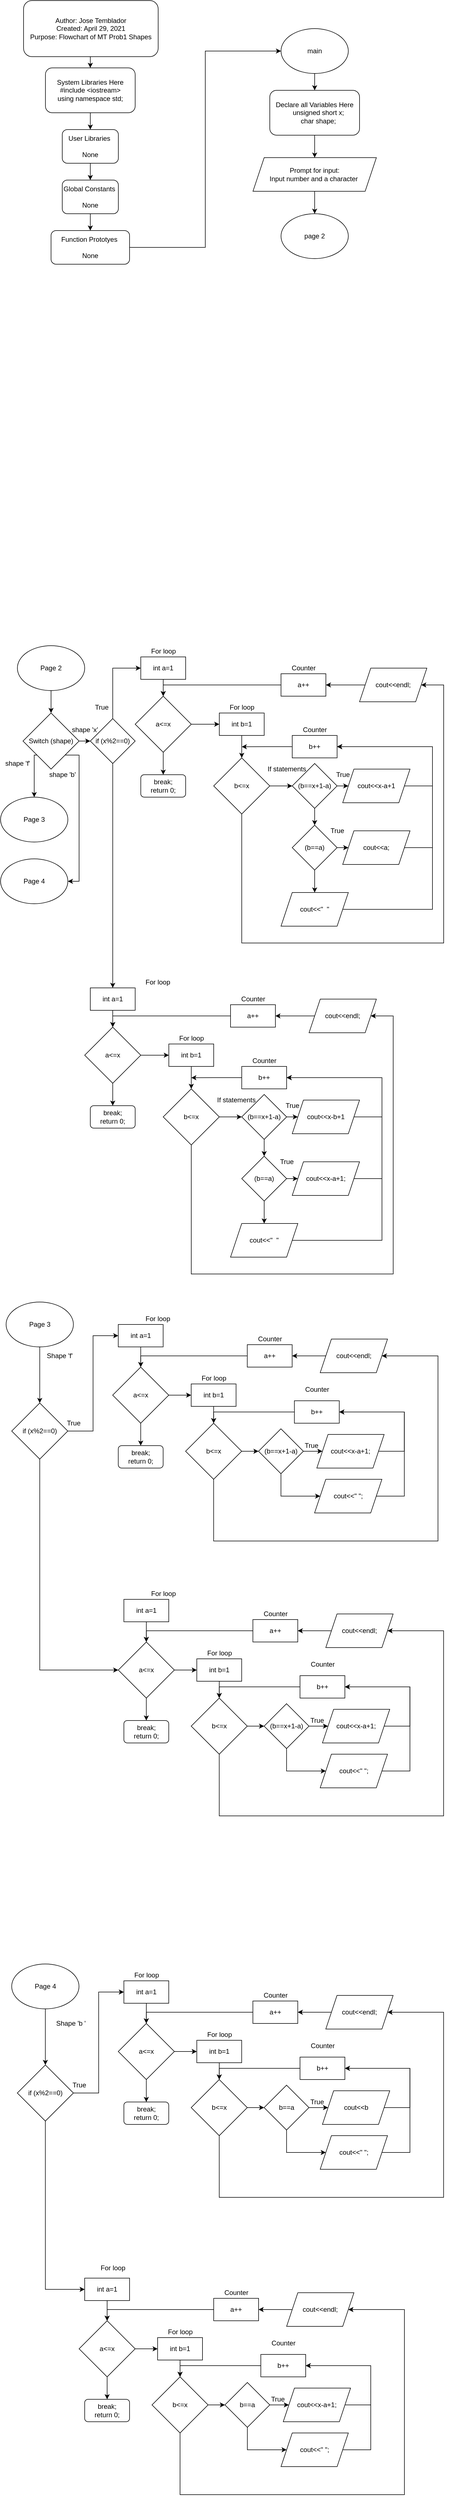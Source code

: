 <mxfile version="14.6.7" type="device"><diagram id="hoqXHPo1cnAXCqFrKab5" name="Page-1"><mxGraphModel dx="786" dy="477" grid="1" gridSize="10" guides="1" tooltips="1" connect="1" arrows="1" fold="1" page="1" pageScale="1" pageWidth="827" pageHeight="1169" math="0" shadow="0"><root><mxCell id="0"/><mxCell id="1" parent="0"/><mxCell id="6Ceh4C2qdClqoNmzlvY3-9" style="edgeStyle=orthogonalEdgeStyle;rounded=0;orthogonalLoop=1;jettySize=auto;html=1;exitX=0.5;exitY=1;exitDx=0;exitDy=0;entryX=0.5;entryY=0;entryDx=0;entryDy=0;" parent="1" source="6Ceh4C2qdClqoNmzlvY3-1" target="6Ceh4C2qdClqoNmzlvY3-2" edge="1"><mxGeometry relative="1" as="geometry"/></mxCell><mxCell id="6Ceh4C2qdClqoNmzlvY3-1" value="Author: Jose Temblador&lt;br&gt;Created: April 29, 2021&lt;br&gt;Purpose: Flowchart of MT Prob1 Shapes" style="rounded=1;whiteSpace=wrap;html=1;" parent="1" vertex="1"><mxGeometry x="51" y="40" width="240" height="100" as="geometry"/></mxCell><mxCell id="6Ceh4C2qdClqoNmzlvY3-10" style="edgeStyle=orthogonalEdgeStyle;rounded=0;orthogonalLoop=1;jettySize=auto;html=1;exitX=0.5;exitY=1;exitDx=0;exitDy=0;entryX=0.5;entryY=0;entryDx=0;entryDy=0;" parent="1" source="6Ceh4C2qdClqoNmzlvY3-2" target="6Ceh4C2qdClqoNmzlvY3-4" edge="1"><mxGeometry relative="1" as="geometry"/></mxCell><mxCell id="6Ceh4C2qdClqoNmzlvY3-2" value="&lt;div&gt;System Libraries Here&lt;/div&gt;&lt;div&gt;#include &amp;lt;iostream&amp;gt;&lt;/div&gt;&lt;div&gt;using namespace std;&lt;/div&gt;" style="rounded=1;whiteSpace=wrap;html=1;" parent="1" vertex="1"><mxGeometry x="90" y="160" width="160" height="80" as="geometry"/></mxCell><mxCell id="6Ceh4C2qdClqoNmzlvY3-11" style="edgeStyle=orthogonalEdgeStyle;rounded=0;orthogonalLoop=1;jettySize=auto;html=1;exitX=0.5;exitY=1;exitDx=0;exitDy=0;entryX=0.5;entryY=0;entryDx=0;entryDy=0;" parent="1" source="6Ceh4C2qdClqoNmzlvY3-4" target="6Ceh4C2qdClqoNmzlvY3-5" edge="1"><mxGeometry relative="1" as="geometry"/></mxCell><mxCell id="6Ceh4C2qdClqoNmzlvY3-4" value="&lt;div&gt;User Libraries&amp;nbsp;&lt;/div&gt;&lt;div&gt;&lt;br&gt;&lt;/div&gt;&lt;div&gt;None&lt;/div&gt;" style="rounded=1;whiteSpace=wrap;html=1;" parent="1" vertex="1"><mxGeometry x="120" y="270" width="100" height="60" as="geometry"/></mxCell><mxCell id="6Ceh4C2qdClqoNmzlvY3-12" style="edgeStyle=orthogonalEdgeStyle;rounded=0;orthogonalLoop=1;jettySize=auto;html=1;exitX=0.5;exitY=1;exitDx=0;exitDy=0;entryX=0.5;entryY=0;entryDx=0;entryDy=0;" parent="1" source="6Ceh4C2qdClqoNmzlvY3-5" target="6Ceh4C2qdClqoNmzlvY3-6" edge="1"><mxGeometry relative="1" as="geometry"/></mxCell><mxCell id="6Ceh4C2qdClqoNmzlvY3-5" value="&lt;div&gt;Global Constants&amp;nbsp;&lt;/div&gt;&lt;div&gt;&lt;br&gt;&lt;/div&gt;&lt;div&gt;None&lt;/div&gt;" style="rounded=1;whiteSpace=wrap;html=1;" parent="1" vertex="1"><mxGeometry x="120" y="360" width="100" height="60" as="geometry"/></mxCell><mxCell id="6Ceh4C2qdClqoNmzlvY3-13" style="edgeStyle=orthogonalEdgeStyle;rounded=0;orthogonalLoop=1;jettySize=auto;html=1;exitX=1;exitY=0.5;exitDx=0;exitDy=0;entryX=0;entryY=0.5;entryDx=0;entryDy=0;" parent="1" source="6Ceh4C2qdClqoNmzlvY3-6" target="6Ceh4C2qdClqoNmzlvY3-7" edge="1"><mxGeometry relative="1" as="geometry"/></mxCell><mxCell id="6Ceh4C2qdClqoNmzlvY3-6" value="&lt;div&gt;Function Prototyes&amp;nbsp;&lt;/div&gt;&lt;div&gt;&lt;br&gt;&lt;/div&gt;&lt;div&gt;None&lt;/div&gt;" style="rounded=1;whiteSpace=wrap;html=1;" parent="1" vertex="1"><mxGeometry x="100" y="450" width="140" height="60" as="geometry"/></mxCell><mxCell id="6Ceh4C2qdClqoNmzlvY3-14" style="edgeStyle=orthogonalEdgeStyle;rounded=0;orthogonalLoop=1;jettySize=auto;html=1;exitX=0.5;exitY=1;exitDx=0;exitDy=0;entryX=0.5;entryY=0;entryDx=0;entryDy=0;" parent="1" source="6Ceh4C2qdClqoNmzlvY3-7" target="6Ceh4C2qdClqoNmzlvY3-8" edge="1"><mxGeometry relative="1" as="geometry"/></mxCell><mxCell id="6Ceh4C2qdClqoNmzlvY3-7" value="main" style="ellipse;whiteSpace=wrap;html=1;" parent="1" vertex="1"><mxGeometry x="510" y="90" width="120" height="80" as="geometry"/></mxCell><mxCell id="6Ceh4C2qdClqoNmzlvY3-17" style="edgeStyle=orthogonalEdgeStyle;rounded=0;orthogonalLoop=1;jettySize=auto;html=1;exitX=0.5;exitY=1;exitDx=0;exitDy=0;" parent="1" source="6Ceh4C2qdClqoNmzlvY3-8" target="6Ceh4C2qdClqoNmzlvY3-15" edge="1"><mxGeometry relative="1" as="geometry"/></mxCell><mxCell id="6Ceh4C2qdClqoNmzlvY3-8" value="&lt;div&gt;Declare all Variables Here&lt;/div&gt;&lt;div&gt;&amp;nbsp; &amp;nbsp; unsigned short x;&lt;/div&gt;&lt;div&gt;&amp;nbsp; &amp;nbsp; char shape;&lt;/div&gt;" style="rounded=1;whiteSpace=wrap;html=1;" parent="1" vertex="1"><mxGeometry x="490" y="200" width="160" height="80" as="geometry"/></mxCell><mxCell id="6Ceh4C2qdClqoNmzlvY3-18" style="edgeStyle=orthogonalEdgeStyle;rounded=0;orthogonalLoop=1;jettySize=auto;html=1;exitX=0.5;exitY=1;exitDx=0;exitDy=0;" parent="1" source="6Ceh4C2qdClqoNmzlvY3-15" target="6Ceh4C2qdClqoNmzlvY3-16" edge="1"><mxGeometry relative="1" as="geometry"/></mxCell><mxCell id="6Ceh4C2qdClqoNmzlvY3-15" value="Prompt for input:&lt;br&gt;Input number and a character&amp;nbsp;" style="shape=parallelogram;perimeter=parallelogramPerimeter;whiteSpace=wrap;html=1;fixedSize=1;" parent="1" vertex="1"><mxGeometry x="460" y="320" width="220" height="60" as="geometry"/></mxCell><mxCell id="6Ceh4C2qdClqoNmzlvY3-16" value="page 2" style="ellipse;whiteSpace=wrap;html=1;" parent="1" vertex="1"><mxGeometry x="510" y="420" width="120" height="80" as="geometry"/></mxCell><mxCell id="6Ceh4C2qdClqoNmzlvY3-21" style="edgeStyle=orthogonalEdgeStyle;rounded=0;orthogonalLoop=1;jettySize=auto;html=1;exitX=0.5;exitY=1;exitDx=0;exitDy=0;entryX=0.5;entryY=0;entryDx=0;entryDy=0;" parent="1" source="6Ceh4C2qdClqoNmzlvY3-19" target="6Ceh4C2qdClqoNmzlvY3-20" edge="1"><mxGeometry relative="1" as="geometry"/></mxCell><mxCell id="6Ceh4C2qdClqoNmzlvY3-19" value="Page 2" style="ellipse;whiteSpace=wrap;html=1;" parent="1" vertex="1"><mxGeometry x="40" y="1190" width="120" height="80" as="geometry"/></mxCell><mxCell id="yAUQ7xIp9aDUa1UIVJfv-2" style="edgeStyle=orthogonalEdgeStyle;rounded=0;orthogonalLoop=1;jettySize=auto;html=1;exitX=0;exitY=1;exitDx=0;exitDy=0;entryX=0.5;entryY=0;entryDx=0;entryDy=0;" parent="1" source="6Ceh4C2qdClqoNmzlvY3-20" target="yAUQ7xIp9aDUa1UIVJfv-1" edge="1"><mxGeometry relative="1" as="geometry"><Array as="points"><mxPoint x="70" y="1385"/></Array></mxGeometry></mxCell><mxCell id="yAUQ7xIp9aDUa1UIVJfv-3" style="edgeStyle=orthogonalEdgeStyle;rounded=0;orthogonalLoop=1;jettySize=auto;html=1;exitX=1;exitY=1;exitDx=0;exitDy=0;entryX=1;entryY=0.5;entryDx=0;entryDy=0;" parent="1" source="6Ceh4C2qdClqoNmzlvY3-20" target="6Ceh4C2qdClqoNmzlvY3-105" edge="1"><mxGeometry relative="1" as="geometry"><Array as="points"><mxPoint x="150" y="1385"/><mxPoint x="150" y="1610"/></Array></mxGeometry></mxCell><mxCell id="yAUQ7xIp9aDUa1UIVJfv-6" style="edgeStyle=orthogonalEdgeStyle;rounded=0;orthogonalLoop=1;jettySize=auto;html=1;exitX=1;exitY=0.5;exitDx=0;exitDy=0;entryX=0;entryY=0.5;entryDx=0;entryDy=0;" parent="1" source="6Ceh4C2qdClqoNmzlvY3-20" target="yAUQ7xIp9aDUa1UIVJfv-4" edge="1"><mxGeometry relative="1" as="geometry"/></mxCell><mxCell id="6Ceh4C2qdClqoNmzlvY3-20" value="Switch (shape)" style="rhombus;whiteSpace=wrap;html=1;" parent="1" vertex="1"><mxGeometry x="50" y="1310" width="100" height="100" as="geometry"/></mxCell><mxCell id="6Ceh4C2qdClqoNmzlvY3-27" style="edgeStyle=orthogonalEdgeStyle;rounded=0;orthogonalLoop=1;jettySize=auto;html=1;exitX=0.5;exitY=1;exitDx=0;exitDy=0;entryX=0.5;entryY=0;entryDx=0;entryDy=0;" parent="1" source="6Ceh4C2qdClqoNmzlvY3-22" target="6Ceh4C2qdClqoNmzlvY3-24" edge="1"><mxGeometry relative="1" as="geometry"/></mxCell><mxCell id="6Ceh4C2qdClqoNmzlvY3-22" value="int a=1" style="rounded=0;whiteSpace=wrap;html=1;" parent="1" vertex="1"><mxGeometry x="260" y="1210" width="80" height="40" as="geometry"/></mxCell><mxCell id="6Ceh4C2qdClqoNmzlvY3-28" style="edgeStyle=orthogonalEdgeStyle;rounded=0;orthogonalLoop=1;jettySize=auto;html=1;exitX=1;exitY=0.5;exitDx=0;exitDy=0;entryX=0;entryY=0.5;entryDx=0;entryDy=0;" parent="1" source="6Ceh4C2qdClqoNmzlvY3-24" target="6Ceh4C2qdClqoNmzlvY3-25" edge="1"><mxGeometry relative="1" as="geometry"/></mxCell><mxCell id="6Ceh4C2qdClqoNmzlvY3-62" value="" style="edgeStyle=orthogonalEdgeStyle;rounded=0;orthogonalLoop=1;jettySize=auto;html=1;" parent="1" source="6Ceh4C2qdClqoNmzlvY3-24" target="6Ceh4C2qdClqoNmzlvY3-61" edge="1"><mxGeometry relative="1" as="geometry"/></mxCell><mxCell id="6Ceh4C2qdClqoNmzlvY3-24" value="a&amp;lt;=x" style="rhombus;whiteSpace=wrap;html=1;" parent="1" vertex="1"><mxGeometry x="250" y="1280" width="100" height="100" as="geometry"/></mxCell><mxCell id="6Ceh4C2qdClqoNmzlvY3-31" style="edgeStyle=orthogonalEdgeStyle;rounded=0;orthogonalLoop=1;jettySize=auto;html=1;exitX=0.5;exitY=1;exitDx=0;exitDy=0;entryX=0.5;entryY=0;entryDx=0;entryDy=0;" parent="1" source="6Ceh4C2qdClqoNmzlvY3-25" target="6Ceh4C2qdClqoNmzlvY3-29" edge="1"><mxGeometry relative="1" as="geometry"/></mxCell><mxCell id="6Ceh4C2qdClqoNmzlvY3-25" value="int b=1" style="rounded=0;whiteSpace=wrap;html=1;" parent="1" vertex="1"><mxGeometry x="400" y="1310" width="80" height="40" as="geometry"/></mxCell><mxCell id="6Ceh4C2qdClqoNmzlvY3-32" style="edgeStyle=orthogonalEdgeStyle;rounded=0;orthogonalLoop=1;jettySize=auto;html=1;exitX=1;exitY=0.5;exitDx=0;exitDy=0;entryX=0;entryY=0.5;entryDx=0;entryDy=0;" parent="1" source="6Ceh4C2qdClqoNmzlvY3-29" target="6Ceh4C2qdClqoNmzlvY3-37" edge="1"><mxGeometry relative="1" as="geometry"><mxPoint x="560" y="1440" as="targetPoint"/></mxGeometry></mxCell><mxCell id="6Ceh4C2qdClqoNmzlvY3-58" style="edgeStyle=orthogonalEdgeStyle;rounded=0;orthogonalLoop=1;jettySize=auto;html=1;exitX=0.5;exitY=1;exitDx=0;exitDy=0;entryX=1;entryY=0.5;entryDx=0;entryDy=0;" parent="1" source="6Ceh4C2qdClqoNmzlvY3-29" target="6Ceh4C2qdClqoNmzlvY3-64" edge="1"><mxGeometry relative="1" as="geometry"><Array as="points"><mxPoint x="440" y="1720"/><mxPoint x="800" y="1720"/><mxPoint x="800" y="1260"/></Array></mxGeometry></mxCell><mxCell id="6Ceh4C2qdClqoNmzlvY3-29" value="b&amp;lt;=x" style="rhombus;whiteSpace=wrap;html=1;" parent="1" vertex="1"><mxGeometry x="390" y="1390" width="100" height="100" as="geometry"/></mxCell><mxCell id="6Ceh4C2qdClqoNmzlvY3-35" value="For loop" style="text;html=1;align=center;verticalAlign=middle;resizable=0;points=[];autosize=1;" parent="1" vertex="1"><mxGeometry x="270" y="1190" width="60" height="20" as="geometry"/></mxCell><mxCell id="6Ceh4C2qdClqoNmzlvY3-36" value="For loop" style="text;html=1;align=center;verticalAlign=middle;resizable=0;points=[];autosize=1;" parent="1" vertex="1"><mxGeometry x="410" y="1290" width="60" height="20" as="geometry"/></mxCell><mxCell id="6Ceh4C2qdClqoNmzlvY3-43" style="edgeStyle=orthogonalEdgeStyle;rounded=0;orthogonalLoop=1;jettySize=auto;html=1;exitX=1;exitY=0.5;exitDx=0;exitDy=0;entryX=0;entryY=0.5;entryDx=0;entryDy=0;" parent="1" source="6Ceh4C2qdClqoNmzlvY3-37" target="6Ceh4C2qdClqoNmzlvY3-40" edge="1"><mxGeometry relative="1" as="geometry"/></mxCell><mxCell id="6Ceh4C2qdClqoNmzlvY3-46" value="" style="edgeStyle=orthogonalEdgeStyle;rounded=0;orthogonalLoop=1;jettySize=auto;html=1;" parent="1" source="6Ceh4C2qdClqoNmzlvY3-37" target="6Ceh4C2qdClqoNmzlvY3-45" edge="1"><mxGeometry relative="1" as="geometry"/></mxCell><mxCell id="6Ceh4C2qdClqoNmzlvY3-37" value="(b==x+1-a)" style="rhombus;whiteSpace=wrap;html=1;" parent="1" vertex="1"><mxGeometry x="530" y="1400" width="80" height="80" as="geometry"/></mxCell><mxCell id="6Ceh4C2qdClqoNmzlvY3-42" style="edgeStyle=orthogonalEdgeStyle;rounded=0;orthogonalLoop=1;jettySize=auto;html=1;exitX=0;exitY=0.5;exitDx=0;exitDy=0;" parent="1" source="6Ceh4C2qdClqoNmzlvY3-39" edge="1"><mxGeometry relative="1" as="geometry"><mxPoint x="440" y="1370.176" as="targetPoint"/></mxGeometry></mxCell><mxCell id="6Ceh4C2qdClqoNmzlvY3-39" value="b++" style="rounded=0;whiteSpace=wrap;html=1;" parent="1" vertex="1"><mxGeometry x="530" y="1350" width="80" height="40" as="geometry"/></mxCell><mxCell id="6Ceh4C2qdClqoNmzlvY3-50" style="edgeStyle=orthogonalEdgeStyle;rounded=0;orthogonalLoop=1;jettySize=auto;html=1;exitX=1;exitY=0.5;exitDx=0;exitDy=0;" parent="1" source="6Ceh4C2qdClqoNmzlvY3-40" edge="1"><mxGeometry relative="1" as="geometry"><mxPoint x="610" y="1370" as="targetPoint"/><Array as="points"><mxPoint x="780" y="1440"/><mxPoint x="780" y="1370"/></Array></mxGeometry></mxCell><mxCell id="6Ceh4C2qdClqoNmzlvY3-40" value="cout&amp;lt;&amp;lt;x-a+1" style="shape=parallelogram;perimeter=parallelogramPerimeter;whiteSpace=wrap;html=1;fixedSize=1;" parent="1" vertex="1"><mxGeometry x="620" y="1410" width="120" height="60" as="geometry"/></mxCell><mxCell id="6Ceh4C2qdClqoNmzlvY3-44" value="True" style="text;html=1;align=center;verticalAlign=middle;resizable=0;points=[];autosize=1;" parent="1" vertex="1"><mxGeometry x="600" y="1410" width="40" height="20" as="geometry"/></mxCell><mxCell id="6Ceh4C2qdClqoNmzlvY3-48" style="edgeStyle=orthogonalEdgeStyle;rounded=0;orthogonalLoop=1;jettySize=auto;html=1;exitX=1;exitY=0.5;exitDx=0;exitDy=0;entryX=0;entryY=0.5;entryDx=0;entryDy=0;" parent="1" source="6Ceh4C2qdClqoNmzlvY3-45" target="6Ceh4C2qdClqoNmzlvY3-47" edge="1"><mxGeometry relative="1" as="geometry"/></mxCell><mxCell id="6Ceh4C2qdClqoNmzlvY3-54" value="" style="edgeStyle=orthogonalEdgeStyle;rounded=0;orthogonalLoop=1;jettySize=auto;html=1;" parent="1" source="6Ceh4C2qdClqoNmzlvY3-45" target="6Ceh4C2qdClqoNmzlvY3-53" edge="1"><mxGeometry relative="1" as="geometry"/></mxCell><mxCell id="6Ceh4C2qdClqoNmzlvY3-45" value="(b==a)" style="rhombus;whiteSpace=wrap;html=1;" parent="1" vertex="1"><mxGeometry x="530" y="1510" width="80" height="80" as="geometry"/></mxCell><mxCell id="6Ceh4C2qdClqoNmzlvY3-49" style="edgeStyle=orthogonalEdgeStyle;rounded=0;orthogonalLoop=1;jettySize=auto;html=1;exitX=1;exitY=0.5;exitDx=0;exitDy=0;entryX=1;entryY=0.5;entryDx=0;entryDy=0;" parent="1" source="6Ceh4C2qdClqoNmzlvY3-47" target="6Ceh4C2qdClqoNmzlvY3-39" edge="1"><mxGeometry relative="1" as="geometry"><mxPoint x="780" y="1370" as="targetPoint"/><Array as="points"><mxPoint x="780" y="1550"/><mxPoint x="780" y="1370"/></Array></mxGeometry></mxCell><mxCell id="6Ceh4C2qdClqoNmzlvY3-47" value="cout&amp;lt;&amp;lt;a;" style="shape=parallelogram;perimeter=parallelogramPerimeter;whiteSpace=wrap;html=1;fixedSize=1;" parent="1" vertex="1"><mxGeometry x="620" y="1520" width="120" height="60" as="geometry"/></mxCell><mxCell id="6Ceh4C2qdClqoNmzlvY3-51" value="True" style="text;html=1;align=center;verticalAlign=middle;resizable=0;points=[];autosize=1;" parent="1" vertex="1"><mxGeometry x="590" y="1510" width="40" height="20" as="geometry"/></mxCell><mxCell id="6Ceh4C2qdClqoNmzlvY3-55" style="edgeStyle=orthogonalEdgeStyle;rounded=0;orthogonalLoop=1;jettySize=auto;html=1;exitX=1;exitY=0.5;exitDx=0;exitDy=0;entryX=1;entryY=0.5;entryDx=0;entryDy=0;" parent="1" source="6Ceh4C2qdClqoNmzlvY3-53" target="6Ceh4C2qdClqoNmzlvY3-39" edge="1"><mxGeometry relative="1" as="geometry"><mxPoint x="780" y="1490" as="targetPoint"/><Array as="points"><mxPoint x="780" y="1660"/><mxPoint x="780" y="1370"/></Array></mxGeometry></mxCell><mxCell id="6Ceh4C2qdClqoNmzlvY3-53" value="cout&amp;lt;&amp;lt;&quot; &amp;nbsp;&quot;" style="shape=parallelogram;perimeter=parallelogramPerimeter;whiteSpace=wrap;html=1;fixedSize=1;" parent="1" vertex="1"><mxGeometry x="510" y="1630" width="120" height="60" as="geometry"/></mxCell><mxCell id="6Ceh4C2qdClqoNmzlvY3-57" value="" style="edgeStyle=orthogonalEdgeStyle;rounded=0;orthogonalLoop=1;jettySize=auto;html=1;entryX=0.5;entryY=0;entryDx=0;entryDy=0;" parent="1" source="6Ceh4C2qdClqoNmzlvY3-56" target="6Ceh4C2qdClqoNmzlvY3-24" edge="1"><mxGeometry relative="1" as="geometry"><mxPoint x="300" y="1260" as="targetPoint"/></mxGeometry></mxCell><mxCell id="6Ceh4C2qdClqoNmzlvY3-56" value="a++" style="rounded=0;whiteSpace=wrap;html=1;" parent="1" vertex="1"><mxGeometry x="510" y="1240" width="80" height="40" as="geometry"/></mxCell><mxCell id="6Ceh4C2qdClqoNmzlvY3-59" value="Counter" style="text;html=1;align=center;verticalAlign=middle;resizable=0;points=[];autosize=1;" parent="1" vertex="1"><mxGeometry x="540" y="1330" width="60" height="20" as="geometry"/></mxCell><mxCell id="6Ceh4C2qdClqoNmzlvY3-60" value="Counter" style="text;html=1;align=center;verticalAlign=middle;resizable=0;points=[];autosize=1;" parent="1" vertex="1"><mxGeometry x="520" y="1220" width="60" height="20" as="geometry"/></mxCell><mxCell id="6Ceh4C2qdClqoNmzlvY3-61" value="break;&lt;br&gt;return 0;" style="rounded=1;whiteSpace=wrap;html=1;" parent="1" vertex="1"><mxGeometry x="260" y="1420" width="80" height="40" as="geometry"/></mxCell><mxCell id="6Ceh4C2qdClqoNmzlvY3-63" value="If statements" style="text;html=1;align=center;verticalAlign=middle;resizable=0;points=[];autosize=1;" parent="1" vertex="1"><mxGeometry x="480" y="1400" width="80" height="20" as="geometry"/></mxCell><mxCell id="6Ceh4C2qdClqoNmzlvY3-68" style="edgeStyle=orthogonalEdgeStyle;rounded=0;orthogonalLoop=1;jettySize=auto;html=1;exitX=0;exitY=0.5;exitDx=0;exitDy=0;" parent="1" source="6Ceh4C2qdClqoNmzlvY3-64" target="6Ceh4C2qdClqoNmzlvY3-56" edge="1"><mxGeometry relative="1" as="geometry"/></mxCell><mxCell id="6Ceh4C2qdClqoNmzlvY3-64" value="&lt;div&gt;cout&amp;lt;&amp;lt;endl;&lt;/div&gt;" style="shape=parallelogram;perimeter=parallelogramPerimeter;whiteSpace=wrap;html=1;fixedSize=1;" parent="1" vertex="1"><mxGeometry x="650" y="1230" width="120" height="60" as="geometry"/></mxCell><mxCell id="6Ceh4C2qdClqoNmzlvY3-69" value="shape 'x'" style="text;html=1;align=center;verticalAlign=middle;resizable=0;points=[];autosize=1;" parent="1" vertex="1"><mxGeometry x="129.86" y="1330" width="60" height="20" as="geometry"/></mxCell><mxCell id="6Ceh4C2qdClqoNmzlvY3-75" value="" style="edgeStyle=orthogonalEdgeStyle;rounded=0;orthogonalLoop=1;jettySize=auto;html=1;" parent="1" source="6Ceh4C2qdClqoNmzlvY3-70" target="6Ceh4C2qdClqoNmzlvY3-73" edge="1"><mxGeometry relative="1" as="geometry"/></mxCell><mxCell id="6Ceh4C2qdClqoNmzlvY3-70" value="int a=1" style="rounded=0;whiteSpace=wrap;html=1;" parent="1" vertex="1"><mxGeometry x="219.86" y="2400" width="80" height="40" as="geometry"/></mxCell><mxCell id="6Ceh4C2qdClqoNmzlvY3-72" value="shape 'f'" style="text;html=1;align=center;verticalAlign=middle;resizable=0;points=[];autosize=1;" parent="1" vertex="1"><mxGeometry x="10" y="1390" width="60" height="20" as="geometry"/></mxCell><mxCell id="6Ceh4C2qdClqoNmzlvY3-76" value="" style="edgeStyle=orthogonalEdgeStyle;rounded=0;orthogonalLoop=1;jettySize=auto;html=1;" parent="1" source="6Ceh4C2qdClqoNmzlvY3-73" target="6Ceh4C2qdClqoNmzlvY3-74" edge="1"><mxGeometry relative="1" as="geometry"/></mxCell><mxCell id="6Ceh4C2qdClqoNmzlvY3-79" value="" style="edgeStyle=orthogonalEdgeStyle;rounded=0;orthogonalLoop=1;jettySize=auto;html=1;" parent="1" source="6Ceh4C2qdClqoNmzlvY3-73" target="6Ceh4C2qdClqoNmzlvY3-78" edge="1"><mxGeometry relative="1" as="geometry"/></mxCell><mxCell id="6Ceh4C2qdClqoNmzlvY3-73" value="a&amp;lt;=x" style="rhombus;whiteSpace=wrap;html=1;" parent="1" vertex="1"><mxGeometry x="209.86" y="2476" width="100" height="100" as="geometry"/></mxCell><mxCell id="6Ceh4C2qdClqoNmzlvY3-74" value="break;&lt;br&gt;return 0;" style="rounded=1;whiteSpace=wrap;html=1;" parent="1" vertex="1"><mxGeometry x="219.86" y="2616" width="80" height="40" as="geometry"/></mxCell><mxCell id="6Ceh4C2qdClqoNmzlvY3-77" value="For loop" style="text;html=1;align=center;verticalAlign=middle;resizable=0;points=[];autosize=1;" parent="1" vertex="1"><mxGeometry x="259.86" y="2380" width="60" height="20" as="geometry"/></mxCell><mxCell id="6Ceh4C2qdClqoNmzlvY3-82" value="" style="edgeStyle=orthogonalEdgeStyle;rounded=0;orthogonalLoop=1;jettySize=auto;html=1;" parent="1" source="6Ceh4C2qdClqoNmzlvY3-78" target="6Ceh4C2qdClqoNmzlvY3-81" edge="1"><mxGeometry relative="1" as="geometry"/></mxCell><mxCell id="6Ceh4C2qdClqoNmzlvY3-78" value="int b=1" style="rounded=0;whiteSpace=wrap;html=1;" parent="1" vertex="1"><mxGeometry x="349.86" y="2506" width="80" height="40" as="geometry"/></mxCell><mxCell id="6Ceh4C2qdClqoNmzlvY3-80" value="For loop" style="text;html=1;align=center;verticalAlign=middle;resizable=0;points=[];autosize=1;" parent="1" vertex="1"><mxGeometry x="359.86" y="2486" width="60" height="20" as="geometry"/></mxCell><mxCell id="6Ceh4C2qdClqoNmzlvY3-84" value="" style="edgeStyle=orthogonalEdgeStyle;rounded=0;orthogonalLoop=1;jettySize=auto;html=1;" parent="1" source="6Ceh4C2qdClqoNmzlvY3-81" target="6Ceh4C2qdClqoNmzlvY3-83" edge="1"><mxGeometry relative="1" as="geometry"/></mxCell><mxCell id="6Ceh4C2qdClqoNmzlvY3-100" style="edgeStyle=orthogonalEdgeStyle;rounded=0;orthogonalLoop=1;jettySize=auto;html=1;exitX=0.5;exitY=1;exitDx=0;exitDy=0;entryX=1;entryY=0.5;entryDx=0;entryDy=0;" parent="1" source="6Ceh4C2qdClqoNmzlvY3-81" target="6Ceh4C2qdClqoNmzlvY3-101" edge="1"><mxGeometry relative="1" as="geometry"><mxPoint x="719.86" y="2436" as="targetPoint"/><Array as="points"><mxPoint x="389.86" y="2786"/><mxPoint x="789.86" y="2786"/><mxPoint x="789.86" y="2456"/></Array></mxGeometry></mxCell><mxCell id="6Ceh4C2qdClqoNmzlvY3-81" value="b&amp;lt;=x" style="rhombus;whiteSpace=wrap;html=1;" parent="1" vertex="1"><mxGeometry x="339.86" y="2576" width="100" height="100" as="geometry"/></mxCell><mxCell id="6Ceh4C2qdClqoNmzlvY3-86" style="edgeStyle=orthogonalEdgeStyle;rounded=0;orthogonalLoop=1;jettySize=auto;html=1;exitX=1;exitY=0.5;exitDx=0;exitDy=0;entryX=0;entryY=0.5;entryDx=0;entryDy=0;" parent="1" source="6Ceh4C2qdClqoNmzlvY3-83" target="6Ceh4C2qdClqoNmzlvY3-85" edge="1"><mxGeometry relative="1" as="geometry"/></mxCell><mxCell id="6Ceh4C2qdClqoNmzlvY3-89" style="edgeStyle=orthogonalEdgeStyle;rounded=0;orthogonalLoop=1;jettySize=auto;html=1;entryX=0;entryY=0.5;entryDx=0;entryDy=0;" parent="1" source="6Ceh4C2qdClqoNmzlvY3-83" target="6Ceh4C2qdClqoNmzlvY3-87" edge="1"><mxGeometry relative="1" as="geometry"><Array as="points"><mxPoint x="509.86" y="2706"/></Array></mxGeometry></mxCell><mxCell id="6Ceh4C2qdClqoNmzlvY3-83" value="(b==x+1-a)" style="rhombus;whiteSpace=wrap;html=1;" parent="1" vertex="1"><mxGeometry x="469.86" y="2586" width="80" height="80" as="geometry"/></mxCell><mxCell id="6Ceh4C2qdClqoNmzlvY3-95" style="edgeStyle=orthogonalEdgeStyle;rounded=0;orthogonalLoop=1;jettySize=auto;html=1;exitX=1;exitY=0.5;exitDx=0;exitDy=0;entryX=1;entryY=0.5;entryDx=0;entryDy=0;" parent="1" source="6Ceh4C2qdClqoNmzlvY3-85" target="6Ceh4C2qdClqoNmzlvY3-90" edge="1"><mxGeometry relative="1" as="geometry"><Array as="points"><mxPoint x="729.86" y="2626"/><mxPoint x="729.86" y="2556"/></Array></mxGeometry></mxCell><mxCell id="6Ceh4C2qdClqoNmzlvY3-85" value="cout&amp;lt;&amp;lt;x-a+1;" style="shape=parallelogram;perimeter=parallelogramPerimeter;whiteSpace=wrap;html=1;fixedSize=1;" parent="1" vertex="1"><mxGeometry x="573.86" y="2596" width="120" height="60" as="geometry"/></mxCell><mxCell id="6Ceh4C2qdClqoNmzlvY3-96" style="edgeStyle=orthogonalEdgeStyle;rounded=0;orthogonalLoop=1;jettySize=auto;html=1;exitX=1;exitY=0.5;exitDx=0;exitDy=0;entryX=1;entryY=0.5;entryDx=0;entryDy=0;" parent="1" source="6Ceh4C2qdClqoNmzlvY3-87" target="6Ceh4C2qdClqoNmzlvY3-90" edge="1"><mxGeometry relative="1" as="geometry"><Array as="points"><mxPoint x="729.86" y="2706"/><mxPoint x="729.86" y="2556"/></Array></mxGeometry></mxCell><mxCell id="6Ceh4C2qdClqoNmzlvY3-87" value="cout&amp;lt;&amp;lt;&quot; &quot;;" style="shape=parallelogram;perimeter=parallelogramPerimeter;whiteSpace=wrap;html=1;fixedSize=1;" parent="1" vertex="1"><mxGeometry x="569.86" y="2676" width="120" height="60" as="geometry"/></mxCell><mxCell id="6Ceh4C2qdClqoNmzlvY3-94" style="edgeStyle=orthogonalEdgeStyle;rounded=0;orthogonalLoop=1;jettySize=auto;html=1;entryX=0.5;entryY=0;entryDx=0;entryDy=0;" parent="1" source="6Ceh4C2qdClqoNmzlvY3-90" target="6Ceh4C2qdClqoNmzlvY3-81" edge="1"><mxGeometry relative="1" as="geometry"/></mxCell><mxCell id="6Ceh4C2qdClqoNmzlvY3-90" value="b++" style="rounded=0;whiteSpace=wrap;html=1;" parent="1" vertex="1"><mxGeometry x="533.86" y="2536" width="80" height="40" as="geometry"/></mxCell><mxCell id="6Ceh4C2qdClqoNmzlvY3-91" value="Counter" style="text;html=1;align=center;verticalAlign=middle;resizable=0;points=[];autosize=1;" parent="1" vertex="1"><mxGeometry x="543.86" y="2506" width="60" height="20" as="geometry"/></mxCell><mxCell id="6Ceh4C2qdClqoNmzlvY3-99" style="edgeStyle=orthogonalEdgeStyle;rounded=0;orthogonalLoop=1;jettySize=auto;html=1;exitX=0;exitY=0.5;exitDx=0;exitDy=0;entryX=0.5;entryY=0;entryDx=0;entryDy=0;" parent="1" source="6Ceh4C2qdClqoNmzlvY3-97" target="6Ceh4C2qdClqoNmzlvY3-73" edge="1"><mxGeometry relative="1" as="geometry"/></mxCell><mxCell id="6Ceh4C2qdClqoNmzlvY3-97" value="a++" style="rounded=0;whiteSpace=wrap;html=1;" parent="1" vertex="1"><mxGeometry x="449.86" y="2436" width="80" height="40" as="geometry"/></mxCell><mxCell id="6Ceh4C2qdClqoNmzlvY3-98" value="Counter" style="text;html=1;align=center;verticalAlign=middle;resizable=0;points=[];autosize=1;" parent="1" vertex="1"><mxGeometry x="459.86" y="2416" width="60" height="20" as="geometry"/></mxCell><mxCell id="6Ceh4C2qdClqoNmzlvY3-103" style="edgeStyle=orthogonalEdgeStyle;rounded=0;orthogonalLoop=1;jettySize=auto;html=1;exitX=0;exitY=0.5;exitDx=0;exitDy=0;entryX=1;entryY=0.5;entryDx=0;entryDy=0;" parent="1" source="6Ceh4C2qdClqoNmzlvY3-101" target="6Ceh4C2qdClqoNmzlvY3-97" edge="1"><mxGeometry relative="1" as="geometry"/></mxCell><mxCell id="6Ceh4C2qdClqoNmzlvY3-101" value="&lt;div&gt;cout&amp;lt;&amp;lt;endl;&lt;/div&gt;" style="shape=parallelogram;perimeter=parallelogramPerimeter;whiteSpace=wrap;html=1;fixedSize=1;" parent="1" vertex="1"><mxGeometry x="579.86" y="2426" width="120" height="60" as="geometry"/></mxCell><mxCell id="6Ceh4C2qdClqoNmzlvY3-104" value="True" style="text;html=1;align=center;verticalAlign=middle;resizable=0;points=[];autosize=1;" parent="1" vertex="1"><mxGeometry x="543.86" y="2606" width="40" height="20" as="geometry"/></mxCell><mxCell id="6Ceh4C2qdClqoNmzlvY3-105" value="Page 4" style="ellipse;whiteSpace=wrap;html=1;" parent="1" vertex="1"><mxGeometry x="10" y="1570" width="120" height="80" as="geometry"/></mxCell><mxCell id="6Ceh4C2qdClqoNmzlvY3-109" value="" style="edgeStyle=orthogonalEdgeStyle;rounded=0;orthogonalLoop=1;jettySize=auto;html=1;" parent="1" source="6Ceh4C2qdClqoNmzlvY3-110" target="6Ceh4C2qdClqoNmzlvY3-113" edge="1"><mxGeometry relative="1" as="geometry"/></mxCell><mxCell id="6Ceh4C2qdClqoNmzlvY3-110" value="int a=1" style="rounded=0;whiteSpace=wrap;html=1;" parent="1" vertex="1"><mxGeometry x="160" y="4100" width="80" height="40" as="geometry"/></mxCell><mxCell id="6Ceh4C2qdClqoNmzlvY3-111" value="" style="edgeStyle=orthogonalEdgeStyle;rounded=0;orthogonalLoop=1;jettySize=auto;html=1;" parent="1" source="6Ceh4C2qdClqoNmzlvY3-113" target="6Ceh4C2qdClqoNmzlvY3-114" edge="1"><mxGeometry relative="1" as="geometry"/></mxCell><mxCell id="6Ceh4C2qdClqoNmzlvY3-112" value="" style="edgeStyle=orthogonalEdgeStyle;rounded=0;orthogonalLoop=1;jettySize=auto;html=1;" parent="1" source="6Ceh4C2qdClqoNmzlvY3-113" target="6Ceh4C2qdClqoNmzlvY3-117" edge="1"><mxGeometry relative="1" as="geometry"/></mxCell><mxCell id="6Ceh4C2qdClqoNmzlvY3-113" value="a&amp;lt;=x" style="rhombus;whiteSpace=wrap;html=1;" parent="1" vertex="1"><mxGeometry x="150" y="4176" width="100" height="100" as="geometry"/></mxCell><mxCell id="6Ceh4C2qdClqoNmzlvY3-114" value="break;&lt;br&gt;return 0;" style="rounded=1;whiteSpace=wrap;html=1;" parent="1" vertex="1"><mxGeometry x="160" y="4316" width="80" height="40" as="geometry"/></mxCell><mxCell id="6Ceh4C2qdClqoNmzlvY3-116" value="" style="edgeStyle=orthogonalEdgeStyle;rounded=0;orthogonalLoop=1;jettySize=auto;html=1;" parent="1" source="6Ceh4C2qdClqoNmzlvY3-117" target="6Ceh4C2qdClqoNmzlvY3-121" edge="1"><mxGeometry relative="1" as="geometry"/></mxCell><mxCell id="6Ceh4C2qdClqoNmzlvY3-117" value="int b=1" style="rounded=0;whiteSpace=wrap;html=1;" parent="1" vertex="1"><mxGeometry x="290" y="4206" width="80" height="40" as="geometry"/></mxCell><mxCell id="6Ceh4C2qdClqoNmzlvY3-118" value="For loop" style="text;html=1;align=center;verticalAlign=middle;resizable=0;points=[];autosize=1;" parent="1" vertex="1"><mxGeometry x="300" y="4186" width="60" height="20" as="geometry"/></mxCell><mxCell id="6Ceh4C2qdClqoNmzlvY3-119" value="" style="edgeStyle=orthogonalEdgeStyle;rounded=0;orthogonalLoop=1;jettySize=auto;html=1;" parent="1" source="6Ceh4C2qdClqoNmzlvY3-121" target="6Ceh4C2qdClqoNmzlvY3-124" edge="1"><mxGeometry relative="1" as="geometry"/></mxCell><mxCell id="6Ceh4C2qdClqoNmzlvY3-120" style="edgeStyle=orthogonalEdgeStyle;rounded=0;orthogonalLoop=1;jettySize=auto;html=1;exitX=0.5;exitY=1;exitDx=0;exitDy=0;entryX=1;entryY=0.5;entryDx=0;entryDy=0;" parent="1" source="6Ceh4C2qdClqoNmzlvY3-121" target="6Ceh4C2qdClqoNmzlvY3-136" edge="1"><mxGeometry relative="1" as="geometry"><mxPoint x="660" y="4136" as="targetPoint"/><Array as="points"><mxPoint x="330" y="4486"/><mxPoint x="730" y="4486"/><mxPoint x="730" y="4156"/></Array></mxGeometry></mxCell><mxCell id="6Ceh4C2qdClqoNmzlvY3-121" value="b&amp;lt;=x" style="rhombus;whiteSpace=wrap;html=1;" parent="1" vertex="1"><mxGeometry x="280" y="4276" width="100" height="100" as="geometry"/></mxCell><mxCell id="6Ceh4C2qdClqoNmzlvY3-122" style="edgeStyle=orthogonalEdgeStyle;rounded=0;orthogonalLoop=1;jettySize=auto;html=1;exitX=1;exitY=0.5;exitDx=0;exitDy=0;entryX=0;entryY=0.5;entryDx=0;entryDy=0;" parent="1" source="6Ceh4C2qdClqoNmzlvY3-124" target="6Ceh4C2qdClqoNmzlvY3-126" edge="1"><mxGeometry relative="1" as="geometry"/></mxCell><mxCell id="6Ceh4C2qdClqoNmzlvY3-123" style="edgeStyle=orthogonalEdgeStyle;rounded=0;orthogonalLoop=1;jettySize=auto;html=1;entryX=0;entryY=0.5;entryDx=0;entryDy=0;" parent="1" source="6Ceh4C2qdClqoNmzlvY3-124" target="6Ceh4C2qdClqoNmzlvY3-128" edge="1"><mxGeometry relative="1" as="geometry"><Array as="points"><mxPoint x="450" y="4406"/></Array></mxGeometry></mxCell><mxCell id="6Ceh4C2qdClqoNmzlvY3-124" value="b==a" style="rhombus;whiteSpace=wrap;html=1;" parent="1" vertex="1"><mxGeometry x="410" y="4286" width="80" height="80" as="geometry"/></mxCell><mxCell id="6Ceh4C2qdClqoNmzlvY3-125" style="edgeStyle=orthogonalEdgeStyle;rounded=0;orthogonalLoop=1;jettySize=auto;html=1;exitX=1;exitY=0.5;exitDx=0;exitDy=0;entryX=1;entryY=0.5;entryDx=0;entryDy=0;" parent="1" source="6Ceh4C2qdClqoNmzlvY3-126" target="6Ceh4C2qdClqoNmzlvY3-130" edge="1"><mxGeometry relative="1" as="geometry"><Array as="points"><mxPoint x="670" y="4326"/><mxPoint x="670" y="4256"/></Array></mxGeometry></mxCell><mxCell id="6Ceh4C2qdClqoNmzlvY3-126" value="cout&amp;lt;&amp;lt;x-a+1;" style="shape=parallelogram;perimeter=parallelogramPerimeter;whiteSpace=wrap;html=1;fixedSize=1;" parent="1" vertex="1"><mxGeometry x="514" y="4296" width="120" height="60" as="geometry"/></mxCell><mxCell id="6Ceh4C2qdClqoNmzlvY3-127" style="edgeStyle=orthogonalEdgeStyle;rounded=0;orthogonalLoop=1;jettySize=auto;html=1;exitX=1;exitY=0.5;exitDx=0;exitDy=0;entryX=1;entryY=0.5;entryDx=0;entryDy=0;" parent="1" source="6Ceh4C2qdClqoNmzlvY3-128" target="6Ceh4C2qdClqoNmzlvY3-130" edge="1"><mxGeometry relative="1" as="geometry"><Array as="points"><mxPoint x="670" y="4406"/><mxPoint x="670" y="4256"/></Array></mxGeometry></mxCell><mxCell id="6Ceh4C2qdClqoNmzlvY3-128" value="cout&amp;lt;&amp;lt;&quot; &quot;;" style="shape=parallelogram;perimeter=parallelogramPerimeter;whiteSpace=wrap;html=1;fixedSize=1;" parent="1" vertex="1"><mxGeometry x="510" y="4376" width="120" height="60" as="geometry"/></mxCell><mxCell id="6Ceh4C2qdClqoNmzlvY3-129" style="edgeStyle=orthogonalEdgeStyle;rounded=0;orthogonalLoop=1;jettySize=auto;html=1;entryX=0.5;entryY=0;entryDx=0;entryDy=0;" parent="1" source="6Ceh4C2qdClqoNmzlvY3-130" target="6Ceh4C2qdClqoNmzlvY3-121" edge="1"><mxGeometry relative="1" as="geometry"/></mxCell><mxCell id="6Ceh4C2qdClqoNmzlvY3-130" value="b++" style="rounded=0;whiteSpace=wrap;html=1;" parent="1" vertex="1"><mxGeometry x="474" y="4236" width="80" height="40" as="geometry"/></mxCell><mxCell id="6Ceh4C2qdClqoNmzlvY3-131" value="Counter" style="text;html=1;align=center;verticalAlign=middle;resizable=0;points=[];autosize=1;" parent="1" vertex="1"><mxGeometry x="484" y="4206" width="60" height="20" as="geometry"/></mxCell><mxCell id="6Ceh4C2qdClqoNmzlvY3-132" style="edgeStyle=orthogonalEdgeStyle;rounded=0;orthogonalLoop=1;jettySize=auto;html=1;exitX=0;exitY=0.5;exitDx=0;exitDy=0;entryX=0.5;entryY=0;entryDx=0;entryDy=0;" parent="1" source="6Ceh4C2qdClqoNmzlvY3-133" target="6Ceh4C2qdClqoNmzlvY3-113" edge="1"><mxGeometry relative="1" as="geometry"/></mxCell><mxCell id="6Ceh4C2qdClqoNmzlvY3-133" value="a++" style="rounded=0;whiteSpace=wrap;html=1;" parent="1" vertex="1"><mxGeometry x="390" y="4136" width="80" height="40" as="geometry"/></mxCell><mxCell id="6Ceh4C2qdClqoNmzlvY3-134" value="Counter" style="text;html=1;align=center;verticalAlign=middle;resizable=0;points=[];autosize=1;" parent="1" vertex="1"><mxGeometry x="400" y="4116" width="60" height="20" as="geometry"/></mxCell><mxCell id="6Ceh4C2qdClqoNmzlvY3-135" style="edgeStyle=orthogonalEdgeStyle;rounded=0;orthogonalLoop=1;jettySize=auto;html=1;exitX=0;exitY=0.5;exitDx=0;exitDy=0;entryX=1;entryY=0.5;entryDx=0;entryDy=0;" parent="1" source="6Ceh4C2qdClqoNmzlvY3-136" target="6Ceh4C2qdClqoNmzlvY3-133" edge="1"><mxGeometry relative="1" as="geometry"/></mxCell><mxCell id="6Ceh4C2qdClqoNmzlvY3-136" value="&lt;div&gt;cout&amp;lt;&amp;lt;endl;&lt;/div&gt;" style="shape=parallelogram;perimeter=parallelogramPerimeter;whiteSpace=wrap;html=1;fixedSize=1;" parent="1" vertex="1"><mxGeometry x="520" y="4126" width="120" height="60" as="geometry"/></mxCell><mxCell id="6Ceh4C2qdClqoNmzlvY3-137" value="True" style="text;html=1;align=center;verticalAlign=middle;resizable=0;points=[];autosize=1;" parent="1" vertex="1"><mxGeometry x="484" y="4306" width="40" height="20" as="geometry"/></mxCell><mxCell id="6Ceh4C2qdClqoNmzlvY3-140" value="For loop" style="text;html=1;align=center;verticalAlign=middle;resizable=0;points=[];autosize=1;" parent="1" vertex="1"><mxGeometry x="180" y="4072" width="60" height="20" as="geometry"/></mxCell><mxCell id="6Ceh4C2qdClqoNmzlvY3-141" value="shape 'b'" style="text;html=1;align=center;verticalAlign=middle;resizable=0;points=[];autosize=1;" parent="1" vertex="1"><mxGeometry x="90" y="1410" width="60" height="20" as="geometry"/></mxCell><mxCell id="yAUQ7xIp9aDUa1UIVJfv-1" value="Page 3" style="ellipse;whiteSpace=wrap;html=1;" parent="1" vertex="1"><mxGeometry x="10" y="1460" width="120" height="80" as="geometry"/></mxCell><mxCell id="yAUQ7xIp9aDUa1UIVJfv-5" style="edgeStyle=orthogonalEdgeStyle;rounded=0;orthogonalLoop=1;jettySize=auto;html=1;exitX=0.5;exitY=0;exitDx=0;exitDy=0;entryX=0;entryY=0.5;entryDx=0;entryDy=0;" parent="1" source="yAUQ7xIp9aDUa1UIVJfv-4" target="6Ceh4C2qdClqoNmzlvY3-22" edge="1"><mxGeometry relative="1" as="geometry"/></mxCell><mxCell id="yAUQ7xIp9aDUa1UIVJfv-45" style="edgeStyle=orthogonalEdgeStyle;rounded=0;orthogonalLoop=1;jettySize=auto;html=1;exitX=0.5;exitY=1;exitDx=0;exitDy=0;entryX=0.5;entryY=0;entryDx=0;entryDy=0;" parent="1" source="yAUQ7xIp9aDUa1UIVJfv-4" target="yAUQ7xIp9aDUa1UIVJfv-10" edge="1"><mxGeometry relative="1" as="geometry"/></mxCell><mxCell id="yAUQ7xIp9aDUa1UIVJfv-4" value="if (x%2==0)" style="rhombus;whiteSpace=wrap;html=1;" parent="1" vertex="1"><mxGeometry x="170" y="1320" width="80" height="80" as="geometry"/></mxCell><mxCell id="yAUQ7xIp9aDUa1UIVJfv-7" value="True" style="text;html=1;align=center;verticalAlign=middle;resizable=0;points=[];autosize=1;" parent="1" vertex="1"><mxGeometry x="170" y="1290" width="40" height="20" as="geometry"/></mxCell><mxCell id="yAUQ7xIp9aDUa1UIVJfv-9" style="edgeStyle=orthogonalEdgeStyle;rounded=0;orthogonalLoop=1;jettySize=auto;html=1;exitX=0.5;exitY=1;exitDx=0;exitDy=0;entryX=0.5;entryY=0;entryDx=0;entryDy=0;" parent="1" source="yAUQ7xIp9aDUa1UIVJfv-10" target="yAUQ7xIp9aDUa1UIVJfv-13" edge="1"><mxGeometry relative="1" as="geometry"/></mxCell><mxCell id="yAUQ7xIp9aDUa1UIVJfv-10" value="int a=1" style="rounded=0;whiteSpace=wrap;html=1;" parent="1" vertex="1"><mxGeometry x="170.0" y="1800" width="80" height="40" as="geometry"/></mxCell><mxCell id="yAUQ7xIp9aDUa1UIVJfv-11" style="edgeStyle=orthogonalEdgeStyle;rounded=0;orthogonalLoop=1;jettySize=auto;html=1;exitX=1;exitY=0.5;exitDx=0;exitDy=0;entryX=0;entryY=0.5;entryDx=0;entryDy=0;" parent="1" source="yAUQ7xIp9aDUa1UIVJfv-13" target="yAUQ7xIp9aDUa1UIVJfv-15" edge="1"><mxGeometry relative="1" as="geometry"/></mxCell><mxCell id="yAUQ7xIp9aDUa1UIVJfv-12" value="" style="edgeStyle=orthogonalEdgeStyle;rounded=0;orthogonalLoop=1;jettySize=auto;html=1;" parent="1" source="yAUQ7xIp9aDUa1UIVJfv-13" target="yAUQ7xIp9aDUa1UIVJfv-41" edge="1"><mxGeometry relative="1" as="geometry"/></mxCell><mxCell id="yAUQ7xIp9aDUa1UIVJfv-13" value="a&amp;lt;=x" style="rhombus;whiteSpace=wrap;html=1;" parent="1" vertex="1"><mxGeometry x="160.0" y="1870" width="100" height="100" as="geometry"/></mxCell><mxCell id="yAUQ7xIp9aDUa1UIVJfv-14" style="edgeStyle=orthogonalEdgeStyle;rounded=0;orthogonalLoop=1;jettySize=auto;html=1;exitX=0.5;exitY=1;exitDx=0;exitDy=0;entryX=0.5;entryY=0;entryDx=0;entryDy=0;" parent="1" source="yAUQ7xIp9aDUa1UIVJfv-15" target="yAUQ7xIp9aDUa1UIVJfv-18" edge="1"><mxGeometry relative="1" as="geometry"/></mxCell><mxCell id="yAUQ7xIp9aDUa1UIVJfv-15" value="int b=1" style="rounded=0;whiteSpace=wrap;html=1;" parent="1" vertex="1"><mxGeometry x="310" y="1900" width="80" height="40" as="geometry"/></mxCell><mxCell id="yAUQ7xIp9aDUa1UIVJfv-16" style="edgeStyle=orthogonalEdgeStyle;rounded=0;orthogonalLoop=1;jettySize=auto;html=1;exitX=1;exitY=0.5;exitDx=0;exitDy=0;entryX=0;entryY=0.5;entryDx=0;entryDy=0;" parent="1" source="yAUQ7xIp9aDUa1UIVJfv-18" target="yAUQ7xIp9aDUa1UIVJfv-23" edge="1"><mxGeometry relative="1" as="geometry"><mxPoint x="470" y="2030" as="targetPoint"/></mxGeometry></mxCell><mxCell id="yAUQ7xIp9aDUa1UIVJfv-17" style="edgeStyle=orthogonalEdgeStyle;rounded=0;orthogonalLoop=1;jettySize=auto;html=1;exitX=0.5;exitY=1;exitDx=0;exitDy=0;entryX=1;entryY=0.5;entryDx=0;entryDy=0;" parent="1" source="yAUQ7xIp9aDUa1UIVJfv-18" target="yAUQ7xIp9aDUa1UIVJfv-44" edge="1"><mxGeometry relative="1" as="geometry"><Array as="points"><mxPoint x="350" y="2310"/><mxPoint x="710" y="2310"/><mxPoint x="710" y="1850"/></Array></mxGeometry></mxCell><mxCell id="yAUQ7xIp9aDUa1UIVJfv-18" value="b&amp;lt;=x" style="rhombus;whiteSpace=wrap;html=1;" parent="1" vertex="1"><mxGeometry x="300" y="1980" width="100" height="100" as="geometry"/></mxCell><mxCell id="yAUQ7xIp9aDUa1UIVJfv-19" value="For loop" style="text;html=1;align=center;verticalAlign=middle;resizable=0;points=[];autosize=1;" parent="1" vertex="1"><mxGeometry x="259.86" y="1780" width="60" height="20" as="geometry"/></mxCell><mxCell id="yAUQ7xIp9aDUa1UIVJfv-20" value="For loop" style="text;html=1;align=center;verticalAlign=middle;resizable=0;points=[];autosize=1;" parent="1" vertex="1"><mxGeometry x="320" y="1880" width="60" height="20" as="geometry"/></mxCell><mxCell id="yAUQ7xIp9aDUa1UIVJfv-21" style="edgeStyle=orthogonalEdgeStyle;rounded=0;orthogonalLoop=1;jettySize=auto;html=1;exitX=1;exitY=0.5;exitDx=0;exitDy=0;entryX=0;entryY=0.5;entryDx=0;entryDy=0;" parent="1" source="yAUQ7xIp9aDUa1UIVJfv-23" target="yAUQ7xIp9aDUa1UIVJfv-27" edge="1"><mxGeometry relative="1" as="geometry"/></mxCell><mxCell id="yAUQ7xIp9aDUa1UIVJfv-22" value="" style="edgeStyle=orthogonalEdgeStyle;rounded=0;orthogonalLoop=1;jettySize=auto;html=1;" parent="1" source="yAUQ7xIp9aDUa1UIVJfv-23" target="yAUQ7xIp9aDUa1UIVJfv-31" edge="1"><mxGeometry relative="1" as="geometry"/></mxCell><mxCell id="yAUQ7xIp9aDUa1UIVJfv-23" value="(b==x+1-a)" style="rhombus;whiteSpace=wrap;html=1;" parent="1" vertex="1"><mxGeometry x="440" y="1990" width="80" height="80" as="geometry"/></mxCell><mxCell id="yAUQ7xIp9aDUa1UIVJfv-24" style="edgeStyle=orthogonalEdgeStyle;rounded=0;orthogonalLoop=1;jettySize=auto;html=1;exitX=0;exitY=0.5;exitDx=0;exitDy=0;" parent="1" source="yAUQ7xIp9aDUa1UIVJfv-25" edge="1"><mxGeometry relative="1" as="geometry"><mxPoint x="350" y="1960.176" as="targetPoint"/></mxGeometry></mxCell><mxCell id="yAUQ7xIp9aDUa1UIVJfv-25" value="b++" style="rounded=0;whiteSpace=wrap;html=1;" parent="1" vertex="1"><mxGeometry x="440" y="1940" width="80" height="40" as="geometry"/></mxCell><mxCell id="yAUQ7xIp9aDUa1UIVJfv-26" style="edgeStyle=orthogonalEdgeStyle;rounded=0;orthogonalLoop=1;jettySize=auto;html=1;exitX=1;exitY=0.5;exitDx=0;exitDy=0;" parent="1" source="yAUQ7xIp9aDUa1UIVJfv-27" edge="1"><mxGeometry relative="1" as="geometry"><mxPoint x="520" y="1960" as="targetPoint"/><Array as="points"><mxPoint x="690" y="2030"/><mxPoint x="690" y="1960"/></Array></mxGeometry></mxCell><mxCell id="yAUQ7xIp9aDUa1UIVJfv-27" value="cout&amp;lt;&amp;lt;x-b+1" style="shape=parallelogram;perimeter=parallelogramPerimeter;whiteSpace=wrap;html=1;fixedSize=1;" parent="1" vertex="1"><mxGeometry x="530" y="2000" width="120" height="60" as="geometry"/></mxCell><mxCell id="yAUQ7xIp9aDUa1UIVJfv-28" value="True" style="text;html=1;align=center;verticalAlign=middle;resizable=0;points=[];autosize=1;" parent="1" vertex="1"><mxGeometry x="510" y="2000" width="40" height="20" as="geometry"/></mxCell><mxCell id="yAUQ7xIp9aDUa1UIVJfv-29" style="edgeStyle=orthogonalEdgeStyle;rounded=0;orthogonalLoop=1;jettySize=auto;html=1;exitX=1;exitY=0.5;exitDx=0;exitDy=0;entryX=0;entryY=0.5;entryDx=0;entryDy=0;" parent="1" source="yAUQ7xIp9aDUa1UIVJfv-31" target="yAUQ7xIp9aDUa1UIVJfv-33" edge="1"><mxGeometry relative="1" as="geometry"/></mxCell><mxCell id="yAUQ7xIp9aDUa1UIVJfv-30" value="" style="edgeStyle=orthogonalEdgeStyle;rounded=0;orthogonalLoop=1;jettySize=auto;html=1;" parent="1" source="yAUQ7xIp9aDUa1UIVJfv-31" target="yAUQ7xIp9aDUa1UIVJfv-36" edge="1"><mxGeometry relative="1" as="geometry"/></mxCell><mxCell id="yAUQ7xIp9aDUa1UIVJfv-31" value="(b==a)" style="rhombus;whiteSpace=wrap;html=1;" parent="1" vertex="1"><mxGeometry x="440" y="2100" width="80" height="80" as="geometry"/></mxCell><mxCell id="yAUQ7xIp9aDUa1UIVJfv-32" style="edgeStyle=orthogonalEdgeStyle;rounded=0;orthogonalLoop=1;jettySize=auto;html=1;exitX=1;exitY=0.5;exitDx=0;exitDy=0;entryX=1;entryY=0.5;entryDx=0;entryDy=0;" parent="1" source="yAUQ7xIp9aDUa1UIVJfv-33" target="yAUQ7xIp9aDUa1UIVJfv-25" edge="1"><mxGeometry relative="1" as="geometry"><mxPoint x="690" y="1960" as="targetPoint"/><Array as="points"><mxPoint x="690" y="2140"/><mxPoint x="690" y="1960"/></Array></mxGeometry></mxCell><mxCell id="yAUQ7xIp9aDUa1UIVJfv-33" value="cout&amp;lt;&amp;lt;x-a+1;" style="shape=parallelogram;perimeter=parallelogramPerimeter;whiteSpace=wrap;html=1;fixedSize=1;" parent="1" vertex="1"><mxGeometry x="530" y="2110" width="120" height="60" as="geometry"/></mxCell><mxCell id="yAUQ7xIp9aDUa1UIVJfv-34" value="True" style="text;html=1;align=center;verticalAlign=middle;resizable=0;points=[];autosize=1;" parent="1" vertex="1"><mxGeometry x="500" y="2100" width="40" height="20" as="geometry"/></mxCell><mxCell id="yAUQ7xIp9aDUa1UIVJfv-35" style="edgeStyle=orthogonalEdgeStyle;rounded=0;orthogonalLoop=1;jettySize=auto;html=1;exitX=1;exitY=0.5;exitDx=0;exitDy=0;entryX=1;entryY=0.5;entryDx=0;entryDy=0;" parent="1" source="yAUQ7xIp9aDUa1UIVJfv-36" target="yAUQ7xIp9aDUa1UIVJfv-25" edge="1"><mxGeometry relative="1" as="geometry"><mxPoint x="690" y="2080" as="targetPoint"/><Array as="points"><mxPoint x="690" y="2250"/><mxPoint x="690" y="1960"/></Array></mxGeometry></mxCell><mxCell id="yAUQ7xIp9aDUa1UIVJfv-36" value="cout&amp;lt;&amp;lt;&quot; &amp;nbsp;&quot;" style="shape=parallelogram;perimeter=parallelogramPerimeter;whiteSpace=wrap;html=1;fixedSize=1;" parent="1" vertex="1"><mxGeometry x="420" y="2220" width="120" height="60" as="geometry"/></mxCell><mxCell id="yAUQ7xIp9aDUa1UIVJfv-37" value="" style="edgeStyle=orthogonalEdgeStyle;rounded=0;orthogonalLoop=1;jettySize=auto;html=1;entryX=0.5;entryY=0;entryDx=0;entryDy=0;" parent="1" source="yAUQ7xIp9aDUa1UIVJfv-38" target="yAUQ7xIp9aDUa1UIVJfv-13" edge="1"><mxGeometry relative="1" as="geometry"><mxPoint x="210.0" y="1850" as="targetPoint"/></mxGeometry></mxCell><mxCell id="yAUQ7xIp9aDUa1UIVJfv-38" value="a++" style="rounded=0;whiteSpace=wrap;html=1;" parent="1" vertex="1"><mxGeometry x="420" y="1830" width="80" height="40" as="geometry"/></mxCell><mxCell id="yAUQ7xIp9aDUa1UIVJfv-39" value="Counter" style="text;html=1;align=center;verticalAlign=middle;resizable=0;points=[];autosize=1;" parent="1" vertex="1"><mxGeometry x="450" y="1920" width="60" height="20" as="geometry"/></mxCell><mxCell id="yAUQ7xIp9aDUa1UIVJfv-40" value="Counter" style="text;html=1;align=center;verticalAlign=middle;resizable=0;points=[];autosize=1;" parent="1" vertex="1"><mxGeometry x="430" y="1810" width="60" height="20" as="geometry"/></mxCell><mxCell id="yAUQ7xIp9aDUa1UIVJfv-41" value="break;&lt;br&gt;return 0;" style="rounded=1;whiteSpace=wrap;html=1;" parent="1" vertex="1"><mxGeometry x="170.0" y="2010" width="80" height="40" as="geometry"/></mxCell><mxCell id="yAUQ7xIp9aDUa1UIVJfv-42" value="If statements" style="text;html=1;align=center;verticalAlign=middle;resizable=0;points=[];autosize=1;" parent="1" vertex="1"><mxGeometry x="390" y="1990" width="80" height="20" as="geometry"/></mxCell><mxCell id="yAUQ7xIp9aDUa1UIVJfv-43" style="edgeStyle=orthogonalEdgeStyle;rounded=0;orthogonalLoop=1;jettySize=auto;html=1;exitX=0;exitY=0.5;exitDx=0;exitDy=0;" parent="1" source="yAUQ7xIp9aDUa1UIVJfv-44" target="yAUQ7xIp9aDUa1UIVJfv-38" edge="1"><mxGeometry relative="1" as="geometry"/></mxCell><mxCell id="yAUQ7xIp9aDUa1UIVJfv-44" value="&lt;div&gt;cout&amp;lt;&amp;lt;endl;&lt;/div&gt;" style="shape=parallelogram;perimeter=parallelogramPerimeter;whiteSpace=wrap;html=1;fixedSize=1;" parent="1" vertex="1"><mxGeometry x="560" y="1820" width="120" height="60" as="geometry"/></mxCell><mxCell id="yAUQ7xIp9aDUa1UIVJfv-50" value="" style="edgeStyle=orthogonalEdgeStyle;rounded=0;orthogonalLoop=1;jettySize=auto;html=1;" parent="1" source="yAUQ7xIp9aDUa1UIVJfv-46" target="yAUQ7xIp9aDUa1UIVJfv-49" edge="1"><mxGeometry relative="1" as="geometry"/></mxCell><mxCell id="yAUQ7xIp9aDUa1UIVJfv-46" value="Page 3" style="ellipse;whiteSpace=wrap;html=1;" parent="1" vertex="1"><mxGeometry x="19.86" y="2360" width="120" height="80" as="geometry"/></mxCell><mxCell id="yAUQ7xIp9aDUa1UIVJfv-47" value="Shape 'f'" style="text;html=1;align=center;verticalAlign=middle;resizable=0;points=[];autosize=1;" parent="1" vertex="1"><mxGeometry x="85" y="2446" width="60" height="20" as="geometry"/></mxCell><mxCell id="yAUQ7xIp9aDUa1UIVJfv-48" value="Shape 'b '" style="text;html=1;align=center;verticalAlign=middle;resizable=0;points=[];autosize=1;" parent="1" vertex="1"><mxGeometry x="100" y="3636" width="70" height="20" as="geometry"/></mxCell><mxCell id="yAUQ7xIp9aDUa1UIVJfv-80" style="edgeStyle=orthogonalEdgeStyle;rounded=0;orthogonalLoop=1;jettySize=auto;html=1;exitX=1;exitY=0.5;exitDx=0;exitDy=0;entryX=0;entryY=0.5;entryDx=0;entryDy=0;" parent="1" source="yAUQ7xIp9aDUa1UIVJfv-49" target="6Ceh4C2qdClqoNmzlvY3-70" edge="1"><mxGeometry relative="1" as="geometry"/></mxCell><mxCell id="yAUQ7xIp9aDUa1UIVJfv-117" style="edgeStyle=orthogonalEdgeStyle;rounded=0;orthogonalLoop=1;jettySize=auto;html=1;exitX=0.5;exitY=1;exitDx=0;exitDy=0;entryX=0;entryY=0.5;entryDx=0;entryDy=0;" parent="1" source="yAUQ7xIp9aDUa1UIVJfv-49" target="yAUQ7xIp9aDUa1UIVJfv-55" edge="1"><mxGeometry relative="1" as="geometry"/></mxCell><mxCell id="yAUQ7xIp9aDUa1UIVJfv-49" value="if (x%2==0)" style="rhombus;whiteSpace=wrap;html=1;" parent="1" vertex="1"><mxGeometry x="29.86" y="2540" width="100" height="100" as="geometry"/></mxCell><mxCell id="yAUQ7xIp9aDUa1UIVJfv-51" value="" style="edgeStyle=orthogonalEdgeStyle;rounded=0;orthogonalLoop=1;jettySize=auto;html=1;" parent="1" source="yAUQ7xIp9aDUa1UIVJfv-52" target="yAUQ7xIp9aDUa1UIVJfv-55" edge="1"><mxGeometry relative="1" as="geometry"/></mxCell><mxCell id="yAUQ7xIp9aDUa1UIVJfv-52" value="int a=1" style="rounded=0;whiteSpace=wrap;html=1;" parent="1" vertex="1"><mxGeometry x="229.86" y="2890" width="80" height="40" as="geometry"/></mxCell><mxCell id="yAUQ7xIp9aDUa1UIVJfv-53" value="" style="edgeStyle=orthogonalEdgeStyle;rounded=0;orthogonalLoop=1;jettySize=auto;html=1;" parent="1" source="yAUQ7xIp9aDUa1UIVJfv-55" target="yAUQ7xIp9aDUa1UIVJfv-56" edge="1"><mxGeometry relative="1" as="geometry"/></mxCell><mxCell id="yAUQ7xIp9aDUa1UIVJfv-54" value="" style="edgeStyle=orthogonalEdgeStyle;rounded=0;orthogonalLoop=1;jettySize=auto;html=1;" parent="1" source="yAUQ7xIp9aDUa1UIVJfv-55" target="yAUQ7xIp9aDUa1UIVJfv-59" edge="1"><mxGeometry relative="1" as="geometry"/></mxCell><mxCell id="yAUQ7xIp9aDUa1UIVJfv-55" value="a&amp;lt;=x" style="rhombus;whiteSpace=wrap;html=1;" parent="1" vertex="1"><mxGeometry x="219.86" y="2966" width="100" height="100" as="geometry"/></mxCell><mxCell id="yAUQ7xIp9aDUa1UIVJfv-56" value="break;&lt;br&gt;return 0;" style="rounded=1;whiteSpace=wrap;html=1;" parent="1" vertex="1"><mxGeometry x="229.86" y="3106" width="80" height="40" as="geometry"/></mxCell><mxCell id="yAUQ7xIp9aDUa1UIVJfv-57" value="For loop" style="text;html=1;align=center;verticalAlign=middle;resizable=0;points=[];autosize=1;" parent="1" vertex="1"><mxGeometry x="269.86" y="2870" width="60" height="20" as="geometry"/></mxCell><mxCell id="yAUQ7xIp9aDUa1UIVJfv-58" value="" style="edgeStyle=orthogonalEdgeStyle;rounded=0;orthogonalLoop=1;jettySize=auto;html=1;" parent="1" source="yAUQ7xIp9aDUa1UIVJfv-59" target="yAUQ7xIp9aDUa1UIVJfv-63" edge="1"><mxGeometry relative="1" as="geometry"/></mxCell><mxCell id="yAUQ7xIp9aDUa1UIVJfv-59" value="int b=1" style="rounded=0;whiteSpace=wrap;html=1;" parent="1" vertex="1"><mxGeometry x="359.86" y="2996" width="80" height="40" as="geometry"/></mxCell><mxCell id="yAUQ7xIp9aDUa1UIVJfv-60" value="For loop" style="text;html=1;align=center;verticalAlign=middle;resizable=0;points=[];autosize=1;" parent="1" vertex="1"><mxGeometry x="369.86" y="2976" width="60" height="20" as="geometry"/></mxCell><mxCell id="yAUQ7xIp9aDUa1UIVJfv-61" value="" style="edgeStyle=orthogonalEdgeStyle;rounded=0;orthogonalLoop=1;jettySize=auto;html=1;" parent="1" source="yAUQ7xIp9aDUa1UIVJfv-63" target="yAUQ7xIp9aDUa1UIVJfv-66" edge="1"><mxGeometry relative="1" as="geometry"/></mxCell><mxCell id="yAUQ7xIp9aDUa1UIVJfv-62" style="edgeStyle=orthogonalEdgeStyle;rounded=0;orthogonalLoop=1;jettySize=auto;html=1;exitX=0.5;exitY=1;exitDx=0;exitDy=0;entryX=1;entryY=0.5;entryDx=0;entryDy=0;" parent="1" source="yAUQ7xIp9aDUa1UIVJfv-63" target="yAUQ7xIp9aDUa1UIVJfv-78" edge="1"><mxGeometry relative="1" as="geometry"><mxPoint x="729.86" y="2926" as="targetPoint"/><Array as="points"><mxPoint x="399.86" y="3276"/><mxPoint x="799.86" y="3276"/><mxPoint x="799.86" y="2946"/></Array></mxGeometry></mxCell><mxCell id="yAUQ7xIp9aDUa1UIVJfv-63" value="b&amp;lt;=x" style="rhombus;whiteSpace=wrap;html=1;" parent="1" vertex="1"><mxGeometry x="349.86" y="3066" width="100" height="100" as="geometry"/></mxCell><mxCell id="yAUQ7xIp9aDUa1UIVJfv-64" style="edgeStyle=orthogonalEdgeStyle;rounded=0;orthogonalLoop=1;jettySize=auto;html=1;exitX=1;exitY=0.5;exitDx=0;exitDy=0;entryX=0;entryY=0.5;entryDx=0;entryDy=0;" parent="1" source="yAUQ7xIp9aDUa1UIVJfv-66" target="yAUQ7xIp9aDUa1UIVJfv-68" edge="1"><mxGeometry relative="1" as="geometry"/></mxCell><mxCell id="yAUQ7xIp9aDUa1UIVJfv-65" style="edgeStyle=orthogonalEdgeStyle;rounded=0;orthogonalLoop=1;jettySize=auto;html=1;entryX=0;entryY=0.5;entryDx=0;entryDy=0;" parent="1" source="yAUQ7xIp9aDUa1UIVJfv-66" target="yAUQ7xIp9aDUa1UIVJfv-70" edge="1"><mxGeometry relative="1" as="geometry"><Array as="points"><mxPoint x="519.86" y="3196"/></Array></mxGeometry></mxCell><mxCell id="yAUQ7xIp9aDUa1UIVJfv-66" value="(b==x+1-a)" style="rhombus;whiteSpace=wrap;html=1;" parent="1" vertex="1"><mxGeometry x="479.86" y="3076" width="80" height="80" as="geometry"/></mxCell><mxCell id="yAUQ7xIp9aDUa1UIVJfv-67" style="edgeStyle=orthogonalEdgeStyle;rounded=0;orthogonalLoop=1;jettySize=auto;html=1;exitX=1;exitY=0.5;exitDx=0;exitDy=0;entryX=1;entryY=0.5;entryDx=0;entryDy=0;" parent="1" source="yAUQ7xIp9aDUa1UIVJfv-68" target="yAUQ7xIp9aDUa1UIVJfv-72" edge="1"><mxGeometry relative="1" as="geometry"><Array as="points"><mxPoint x="739.86" y="3116"/><mxPoint x="739.86" y="3046"/></Array></mxGeometry></mxCell><mxCell id="yAUQ7xIp9aDUa1UIVJfv-68" value="cout&amp;lt;&amp;lt;x-a+1;" style="shape=parallelogram;perimeter=parallelogramPerimeter;whiteSpace=wrap;html=1;fixedSize=1;" parent="1" vertex="1"><mxGeometry x="583.86" y="3086" width="120" height="60" as="geometry"/></mxCell><mxCell id="yAUQ7xIp9aDUa1UIVJfv-69" style="edgeStyle=orthogonalEdgeStyle;rounded=0;orthogonalLoop=1;jettySize=auto;html=1;exitX=1;exitY=0.5;exitDx=0;exitDy=0;entryX=1;entryY=0.5;entryDx=0;entryDy=0;" parent="1" source="yAUQ7xIp9aDUa1UIVJfv-70" target="yAUQ7xIp9aDUa1UIVJfv-72" edge="1"><mxGeometry relative="1" as="geometry"><Array as="points"><mxPoint x="739.86" y="3196"/><mxPoint x="739.86" y="3046"/></Array></mxGeometry></mxCell><mxCell id="yAUQ7xIp9aDUa1UIVJfv-70" value="cout&amp;lt;&amp;lt;&quot; &quot;;" style="shape=parallelogram;perimeter=parallelogramPerimeter;whiteSpace=wrap;html=1;fixedSize=1;" parent="1" vertex="1"><mxGeometry x="579.86" y="3166" width="120" height="60" as="geometry"/></mxCell><mxCell id="yAUQ7xIp9aDUa1UIVJfv-71" style="edgeStyle=orthogonalEdgeStyle;rounded=0;orthogonalLoop=1;jettySize=auto;html=1;entryX=0.5;entryY=0;entryDx=0;entryDy=0;" parent="1" source="yAUQ7xIp9aDUa1UIVJfv-72" target="yAUQ7xIp9aDUa1UIVJfv-63" edge="1"><mxGeometry relative="1" as="geometry"/></mxCell><mxCell id="yAUQ7xIp9aDUa1UIVJfv-72" value="b++" style="rounded=0;whiteSpace=wrap;html=1;" parent="1" vertex="1"><mxGeometry x="543.86" y="3026" width="80" height="40" as="geometry"/></mxCell><mxCell id="yAUQ7xIp9aDUa1UIVJfv-73" value="Counter" style="text;html=1;align=center;verticalAlign=middle;resizable=0;points=[];autosize=1;" parent="1" vertex="1"><mxGeometry x="553.86" y="2996" width="60" height="20" as="geometry"/></mxCell><mxCell id="yAUQ7xIp9aDUa1UIVJfv-74" style="edgeStyle=orthogonalEdgeStyle;rounded=0;orthogonalLoop=1;jettySize=auto;html=1;exitX=0;exitY=0.5;exitDx=0;exitDy=0;entryX=0.5;entryY=0;entryDx=0;entryDy=0;" parent="1" source="yAUQ7xIp9aDUa1UIVJfv-75" target="yAUQ7xIp9aDUa1UIVJfv-55" edge="1"><mxGeometry relative="1" as="geometry"/></mxCell><mxCell id="yAUQ7xIp9aDUa1UIVJfv-75" value="a++" style="rounded=0;whiteSpace=wrap;html=1;" parent="1" vertex="1"><mxGeometry x="459.86" y="2926" width="80" height="40" as="geometry"/></mxCell><mxCell id="yAUQ7xIp9aDUa1UIVJfv-76" value="Counter" style="text;html=1;align=center;verticalAlign=middle;resizable=0;points=[];autosize=1;" parent="1" vertex="1"><mxGeometry x="469.86" y="2906" width="60" height="20" as="geometry"/></mxCell><mxCell id="yAUQ7xIp9aDUa1UIVJfv-77" style="edgeStyle=orthogonalEdgeStyle;rounded=0;orthogonalLoop=1;jettySize=auto;html=1;exitX=0;exitY=0.5;exitDx=0;exitDy=0;entryX=1;entryY=0.5;entryDx=0;entryDy=0;" parent="1" source="yAUQ7xIp9aDUa1UIVJfv-78" target="yAUQ7xIp9aDUa1UIVJfv-75" edge="1"><mxGeometry relative="1" as="geometry"/></mxCell><mxCell id="yAUQ7xIp9aDUa1UIVJfv-78" value="&lt;div&gt;cout&amp;lt;&amp;lt;endl;&lt;/div&gt;" style="shape=parallelogram;perimeter=parallelogramPerimeter;whiteSpace=wrap;html=1;fixedSize=1;" parent="1" vertex="1"><mxGeometry x="589.86" y="2916" width="120" height="60" as="geometry"/></mxCell><mxCell id="yAUQ7xIp9aDUa1UIVJfv-79" value="True" style="text;html=1;align=center;verticalAlign=middle;resizable=0;points=[];autosize=1;" parent="1" vertex="1"><mxGeometry x="553.86" y="3096" width="40" height="20" as="geometry"/></mxCell><mxCell id="yAUQ7xIp9aDUa1UIVJfv-82" value="" style="edgeStyle=orthogonalEdgeStyle;rounded=0;orthogonalLoop=1;jettySize=auto;html=1;" parent="1" source="yAUQ7xIp9aDUa1UIVJfv-83" target="yAUQ7xIp9aDUa1UIVJfv-85" edge="1"><mxGeometry relative="1" as="geometry"/></mxCell><mxCell id="yAUQ7xIp9aDUa1UIVJfv-83" value="Page 4" style="ellipse;whiteSpace=wrap;html=1;" parent="1" vertex="1"><mxGeometry x="29.86" y="3540" width="120" height="80" as="geometry"/></mxCell><mxCell id="yAUQ7xIp9aDUa1UIVJfv-148" style="edgeStyle=orthogonalEdgeStyle;rounded=0;orthogonalLoop=1;jettySize=auto;html=1;exitX=1;exitY=0.5;exitDx=0;exitDy=0;entryX=0;entryY=0.5;entryDx=0;entryDy=0;" parent="1" source="yAUQ7xIp9aDUa1UIVJfv-85" target="yAUQ7xIp9aDUa1UIVJfv-119" edge="1"><mxGeometry relative="1" as="geometry"/></mxCell><mxCell id="yAUQ7xIp9aDUa1UIVJfv-150" style="edgeStyle=orthogonalEdgeStyle;rounded=0;orthogonalLoop=1;jettySize=auto;html=1;exitX=0.5;exitY=1;exitDx=0;exitDy=0;entryX=0;entryY=0.5;entryDx=0;entryDy=0;" parent="1" source="yAUQ7xIp9aDUa1UIVJfv-85" target="6Ceh4C2qdClqoNmzlvY3-110" edge="1"><mxGeometry relative="1" as="geometry"/></mxCell><mxCell id="yAUQ7xIp9aDUa1UIVJfv-85" value="if (x%2==0)" style="rhombus;whiteSpace=wrap;html=1;" parent="1" vertex="1"><mxGeometry x="39.86" y="3720" width="100" height="100" as="geometry"/></mxCell><mxCell id="yAUQ7xIp9aDUa1UIVJfv-116" value="True" style="text;html=1;align=center;verticalAlign=middle;resizable=0;points=[];autosize=1;" parent="1" vertex="1"><mxGeometry x="120" y="2566" width="40" height="20" as="geometry"/></mxCell><mxCell id="yAUQ7xIp9aDUa1UIVJfv-118" value="" style="edgeStyle=orthogonalEdgeStyle;rounded=0;orthogonalLoop=1;jettySize=auto;html=1;" parent="1" source="yAUQ7xIp9aDUa1UIVJfv-119" target="yAUQ7xIp9aDUa1UIVJfv-122" edge="1"><mxGeometry relative="1" as="geometry"/></mxCell><mxCell id="yAUQ7xIp9aDUa1UIVJfv-119" value="int a=1" style="rounded=0;whiteSpace=wrap;html=1;" parent="1" vertex="1"><mxGeometry x="229.86" y="3570" width="80" height="40" as="geometry"/></mxCell><mxCell id="yAUQ7xIp9aDUa1UIVJfv-120" value="" style="edgeStyle=orthogonalEdgeStyle;rounded=0;orthogonalLoop=1;jettySize=auto;html=1;" parent="1" source="yAUQ7xIp9aDUa1UIVJfv-122" target="yAUQ7xIp9aDUa1UIVJfv-123" edge="1"><mxGeometry relative="1" as="geometry"/></mxCell><mxCell id="yAUQ7xIp9aDUa1UIVJfv-121" value="" style="edgeStyle=orthogonalEdgeStyle;rounded=0;orthogonalLoop=1;jettySize=auto;html=1;" parent="1" source="yAUQ7xIp9aDUa1UIVJfv-122" target="yAUQ7xIp9aDUa1UIVJfv-125" edge="1"><mxGeometry relative="1" as="geometry"/></mxCell><mxCell id="yAUQ7xIp9aDUa1UIVJfv-122" value="a&amp;lt;=x" style="rhombus;whiteSpace=wrap;html=1;" parent="1" vertex="1"><mxGeometry x="219.86" y="3646" width="100" height="100" as="geometry"/></mxCell><mxCell id="yAUQ7xIp9aDUa1UIVJfv-123" value="break;&lt;br&gt;return 0;" style="rounded=1;whiteSpace=wrap;html=1;" parent="1" vertex="1"><mxGeometry x="229.86" y="3786" width="80" height="40" as="geometry"/></mxCell><mxCell id="yAUQ7xIp9aDUa1UIVJfv-124" value="" style="edgeStyle=orthogonalEdgeStyle;rounded=0;orthogonalLoop=1;jettySize=auto;html=1;" parent="1" source="yAUQ7xIp9aDUa1UIVJfv-125" target="yAUQ7xIp9aDUa1UIVJfv-129" edge="1"><mxGeometry relative="1" as="geometry"/></mxCell><mxCell id="yAUQ7xIp9aDUa1UIVJfv-125" value="int b=1" style="rounded=0;whiteSpace=wrap;html=1;" parent="1" vertex="1"><mxGeometry x="359.86" y="3676" width="80" height="40" as="geometry"/></mxCell><mxCell id="yAUQ7xIp9aDUa1UIVJfv-126" value="For loop" style="text;html=1;align=center;verticalAlign=middle;resizable=0;points=[];autosize=1;" parent="1" vertex="1"><mxGeometry x="369.86" y="3656" width="60" height="20" as="geometry"/></mxCell><mxCell id="yAUQ7xIp9aDUa1UIVJfv-127" value="" style="edgeStyle=orthogonalEdgeStyle;rounded=0;orthogonalLoop=1;jettySize=auto;html=1;" parent="1" source="yAUQ7xIp9aDUa1UIVJfv-129" target="yAUQ7xIp9aDUa1UIVJfv-132" edge="1"><mxGeometry relative="1" as="geometry"/></mxCell><mxCell id="yAUQ7xIp9aDUa1UIVJfv-128" style="edgeStyle=orthogonalEdgeStyle;rounded=0;orthogonalLoop=1;jettySize=auto;html=1;exitX=0.5;exitY=1;exitDx=0;exitDy=0;entryX=1;entryY=0.5;entryDx=0;entryDy=0;" parent="1" source="yAUQ7xIp9aDUa1UIVJfv-129" target="yAUQ7xIp9aDUa1UIVJfv-144" edge="1"><mxGeometry relative="1" as="geometry"><mxPoint x="729.86" y="3606" as="targetPoint"/><Array as="points"><mxPoint x="399.86" y="3956"/><mxPoint x="799.86" y="3956"/><mxPoint x="799.86" y="3626"/></Array></mxGeometry></mxCell><mxCell id="yAUQ7xIp9aDUa1UIVJfv-129" value="b&amp;lt;=x" style="rhombus;whiteSpace=wrap;html=1;" parent="1" vertex="1"><mxGeometry x="349.86" y="3746" width="100" height="100" as="geometry"/></mxCell><mxCell id="yAUQ7xIp9aDUa1UIVJfv-130" style="edgeStyle=orthogonalEdgeStyle;rounded=0;orthogonalLoop=1;jettySize=auto;html=1;exitX=1;exitY=0.5;exitDx=0;exitDy=0;entryX=0;entryY=0.5;entryDx=0;entryDy=0;" parent="1" source="yAUQ7xIp9aDUa1UIVJfv-132" target="yAUQ7xIp9aDUa1UIVJfv-134" edge="1"><mxGeometry relative="1" as="geometry"/></mxCell><mxCell id="yAUQ7xIp9aDUa1UIVJfv-131" style="edgeStyle=orthogonalEdgeStyle;rounded=0;orthogonalLoop=1;jettySize=auto;html=1;entryX=0;entryY=0.5;entryDx=0;entryDy=0;" parent="1" source="yAUQ7xIp9aDUa1UIVJfv-132" target="yAUQ7xIp9aDUa1UIVJfv-136" edge="1"><mxGeometry relative="1" as="geometry"><Array as="points"><mxPoint x="519.86" y="3876"/></Array></mxGeometry></mxCell><mxCell id="yAUQ7xIp9aDUa1UIVJfv-132" value="b==a" style="rhombus;whiteSpace=wrap;html=1;" parent="1" vertex="1"><mxGeometry x="479.86" y="3756" width="80" height="80" as="geometry"/></mxCell><mxCell id="yAUQ7xIp9aDUa1UIVJfv-133" style="edgeStyle=orthogonalEdgeStyle;rounded=0;orthogonalLoop=1;jettySize=auto;html=1;exitX=1;exitY=0.5;exitDx=0;exitDy=0;entryX=1;entryY=0.5;entryDx=0;entryDy=0;" parent="1" source="yAUQ7xIp9aDUa1UIVJfv-134" target="yAUQ7xIp9aDUa1UIVJfv-138" edge="1"><mxGeometry relative="1" as="geometry"><Array as="points"><mxPoint x="739.86" y="3796"/><mxPoint x="739.86" y="3726"/></Array></mxGeometry></mxCell><mxCell id="yAUQ7xIp9aDUa1UIVJfv-134" value="cout&amp;lt;&amp;lt;b" style="shape=parallelogram;perimeter=parallelogramPerimeter;whiteSpace=wrap;html=1;fixedSize=1;" parent="1" vertex="1"><mxGeometry x="583.86" y="3766" width="120" height="60" as="geometry"/></mxCell><mxCell id="yAUQ7xIp9aDUa1UIVJfv-135" style="edgeStyle=orthogonalEdgeStyle;rounded=0;orthogonalLoop=1;jettySize=auto;html=1;exitX=1;exitY=0.5;exitDx=0;exitDy=0;entryX=1;entryY=0.5;entryDx=0;entryDy=0;" parent="1" source="yAUQ7xIp9aDUa1UIVJfv-136" target="yAUQ7xIp9aDUa1UIVJfv-138" edge="1"><mxGeometry relative="1" as="geometry"><Array as="points"><mxPoint x="739.86" y="3876"/><mxPoint x="739.86" y="3726"/></Array></mxGeometry></mxCell><mxCell id="yAUQ7xIp9aDUa1UIVJfv-136" value="cout&amp;lt;&amp;lt;&quot; &quot;;" style="shape=parallelogram;perimeter=parallelogramPerimeter;whiteSpace=wrap;html=1;fixedSize=1;" parent="1" vertex="1"><mxGeometry x="579.86" y="3846" width="120" height="60" as="geometry"/></mxCell><mxCell id="yAUQ7xIp9aDUa1UIVJfv-137" style="edgeStyle=orthogonalEdgeStyle;rounded=0;orthogonalLoop=1;jettySize=auto;html=1;entryX=0.5;entryY=0;entryDx=0;entryDy=0;" parent="1" source="yAUQ7xIp9aDUa1UIVJfv-138" target="yAUQ7xIp9aDUa1UIVJfv-129" edge="1"><mxGeometry relative="1" as="geometry"/></mxCell><mxCell id="yAUQ7xIp9aDUa1UIVJfv-138" value="b++" style="rounded=0;whiteSpace=wrap;html=1;" parent="1" vertex="1"><mxGeometry x="543.86" y="3706" width="80" height="40" as="geometry"/></mxCell><mxCell id="yAUQ7xIp9aDUa1UIVJfv-139" value="Counter" style="text;html=1;align=center;verticalAlign=middle;resizable=0;points=[];autosize=1;" parent="1" vertex="1"><mxGeometry x="553.86" y="3676" width="60" height="20" as="geometry"/></mxCell><mxCell id="yAUQ7xIp9aDUa1UIVJfv-140" style="edgeStyle=orthogonalEdgeStyle;rounded=0;orthogonalLoop=1;jettySize=auto;html=1;exitX=0;exitY=0.5;exitDx=0;exitDy=0;entryX=0.5;entryY=0;entryDx=0;entryDy=0;" parent="1" source="yAUQ7xIp9aDUa1UIVJfv-141" target="yAUQ7xIp9aDUa1UIVJfv-122" edge="1"><mxGeometry relative="1" as="geometry"/></mxCell><mxCell id="yAUQ7xIp9aDUa1UIVJfv-141" value="a++" style="rounded=0;whiteSpace=wrap;html=1;" parent="1" vertex="1"><mxGeometry x="459.86" y="3606" width="80" height="40" as="geometry"/></mxCell><mxCell id="yAUQ7xIp9aDUa1UIVJfv-142" value="Counter" style="text;html=1;align=center;verticalAlign=middle;resizable=0;points=[];autosize=1;" parent="1" vertex="1"><mxGeometry x="469.86" y="3586" width="60" height="20" as="geometry"/></mxCell><mxCell id="yAUQ7xIp9aDUa1UIVJfv-143" style="edgeStyle=orthogonalEdgeStyle;rounded=0;orthogonalLoop=1;jettySize=auto;html=1;exitX=0;exitY=0.5;exitDx=0;exitDy=0;entryX=1;entryY=0.5;entryDx=0;entryDy=0;" parent="1" source="yAUQ7xIp9aDUa1UIVJfv-144" target="yAUQ7xIp9aDUa1UIVJfv-141" edge="1"><mxGeometry relative="1" as="geometry"/></mxCell><mxCell id="yAUQ7xIp9aDUa1UIVJfv-144" value="&lt;div&gt;cout&amp;lt;&amp;lt;endl;&lt;/div&gt;" style="shape=parallelogram;perimeter=parallelogramPerimeter;whiteSpace=wrap;html=1;fixedSize=1;" parent="1" vertex="1"><mxGeometry x="589.86" y="3596" width="120" height="60" as="geometry"/></mxCell><mxCell id="yAUQ7xIp9aDUa1UIVJfv-145" value="True" style="text;html=1;align=center;verticalAlign=middle;resizable=0;points=[];autosize=1;" parent="1" vertex="1"><mxGeometry x="553.86" y="3776" width="40" height="20" as="geometry"/></mxCell><mxCell id="yAUQ7xIp9aDUa1UIVJfv-146" value="For loop" style="text;html=1;align=center;verticalAlign=middle;resizable=0;points=[];autosize=1;" parent="1" vertex="1"><mxGeometry x="240" y="3550" width="60" height="20" as="geometry"/></mxCell><mxCell id="yAUQ7xIp9aDUa1UIVJfv-149" value="True" style="text;html=1;align=center;verticalAlign=middle;resizable=0;points=[];autosize=1;" parent="1" vertex="1"><mxGeometry x="130" y="3746" width="40" height="20" as="geometry"/></mxCell></root></mxGraphModel></diagram></mxfile>